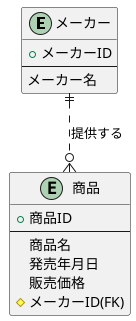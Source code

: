 @startuml

entity メーカー {
  + メーカーID
  ---
  メーカー名
}

entity 商品 {
  + 商品ID
  ---
  商品名
  発売年月日
  販売価格
  # メーカーID(FK)
}

メーカー ||..o{ 商品 : 提供する

@enduml
